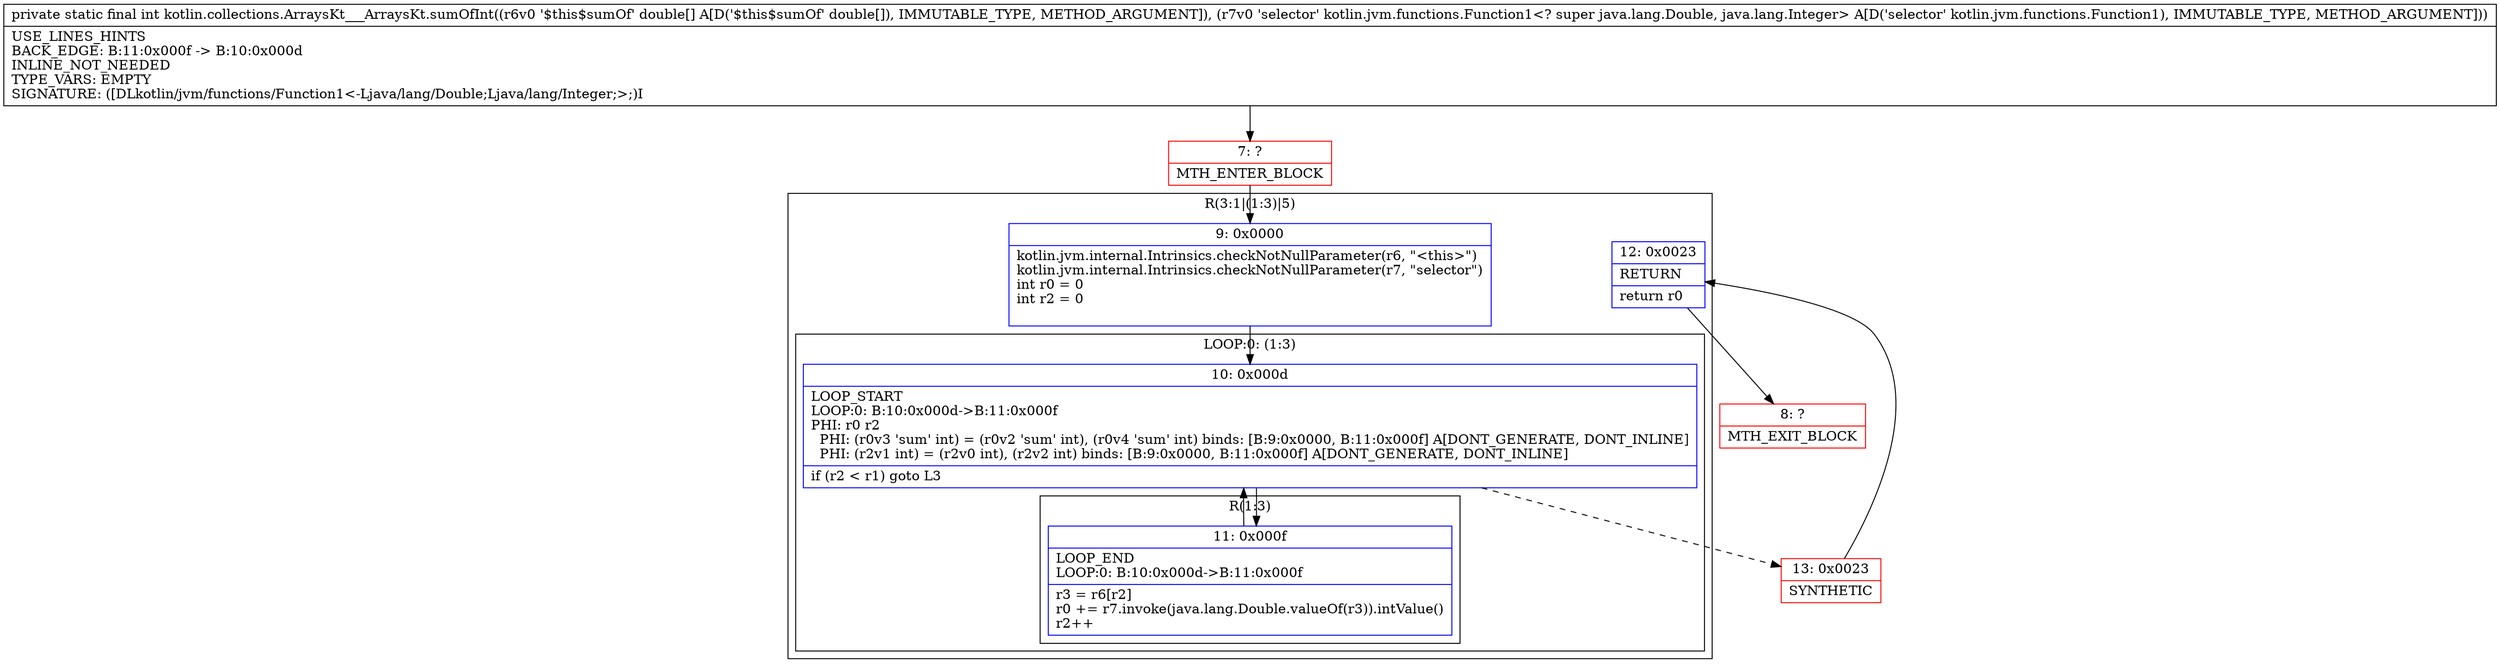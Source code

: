 digraph "CFG forkotlin.collections.ArraysKt___ArraysKt.sumOfInt([DLkotlin\/jvm\/functions\/Function1;)I" {
subgraph cluster_Region_1103655156 {
label = "R(3:1|(1:3)|5)";
node [shape=record,color=blue];
Node_9 [shape=record,label="{9\:\ 0x0000|kotlin.jvm.internal.Intrinsics.checkNotNullParameter(r6, \"\<this\>\")\lkotlin.jvm.internal.Intrinsics.checkNotNullParameter(r7, \"selector\")\lint r0 = 0\lint r2 = 0\l\l}"];
subgraph cluster_LoopRegion_665369617 {
label = "LOOP:0: (1:3)";
node [shape=record,color=blue];
Node_10 [shape=record,label="{10\:\ 0x000d|LOOP_START\lLOOP:0: B:10:0x000d\-\>B:11:0x000f\lPHI: r0 r2 \l  PHI: (r0v3 'sum' int) = (r0v2 'sum' int), (r0v4 'sum' int) binds: [B:9:0x0000, B:11:0x000f] A[DONT_GENERATE, DONT_INLINE]\l  PHI: (r2v1 int) = (r2v0 int), (r2v2 int) binds: [B:9:0x0000, B:11:0x000f] A[DONT_GENERATE, DONT_INLINE]\l|if (r2 \< r1) goto L3\l}"];
subgraph cluster_Region_662253717 {
label = "R(1:3)";
node [shape=record,color=blue];
Node_11 [shape=record,label="{11\:\ 0x000f|LOOP_END\lLOOP:0: B:10:0x000d\-\>B:11:0x000f\l|r3 = r6[r2]\lr0 += r7.invoke(java.lang.Double.valueOf(r3)).intValue()\lr2++\l}"];
}
}
Node_12 [shape=record,label="{12\:\ 0x0023|RETURN\l|return r0\l}"];
}
Node_7 [shape=record,color=red,label="{7\:\ ?|MTH_ENTER_BLOCK\l}"];
Node_13 [shape=record,color=red,label="{13\:\ 0x0023|SYNTHETIC\l}"];
Node_8 [shape=record,color=red,label="{8\:\ ?|MTH_EXIT_BLOCK\l}"];
MethodNode[shape=record,label="{private static final int kotlin.collections.ArraysKt___ArraysKt.sumOfInt((r6v0 '$this$sumOf' double[] A[D('$this$sumOf' double[]), IMMUTABLE_TYPE, METHOD_ARGUMENT]), (r7v0 'selector' kotlin.jvm.functions.Function1\<? super java.lang.Double, java.lang.Integer\> A[D('selector' kotlin.jvm.functions.Function1), IMMUTABLE_TYPE, METHOD_ARGUMENT]))  | USE_LINES_HINTS\lBACK_EDGE: B:11:0x000f \-\> B:10:0x000d\lINLINE_NOT_NEEDED\lTYPE_VARS: EMPTY\lSIGNATURE: ([DLkotlin\/jvm\/functions\/Function1\<\-Ljava\/lang\/Double;Ljava\/lang\/Integer;\>;)I\l}"];
MethodNode -> Node_7;Node_9 -> Node_10;
Node_10 -> Node_11;
Node_10 -> Node_13[style=dashed];
Node_11 -> Node_10;
Node_12 -> Node_8;
Node_7 -> Node_9;
Node_13 -> Node_12;
}

